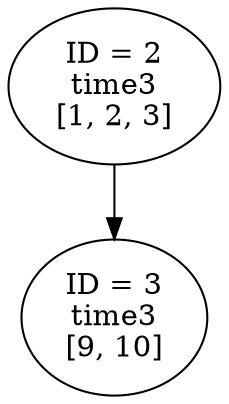 // sccGraph3
digraph {
	3 [label="ID = 3
time3
[9, 10]"]
	2 [label="ID = 2
time3
[1, 2, 3]"]
	2 -> 3
}
